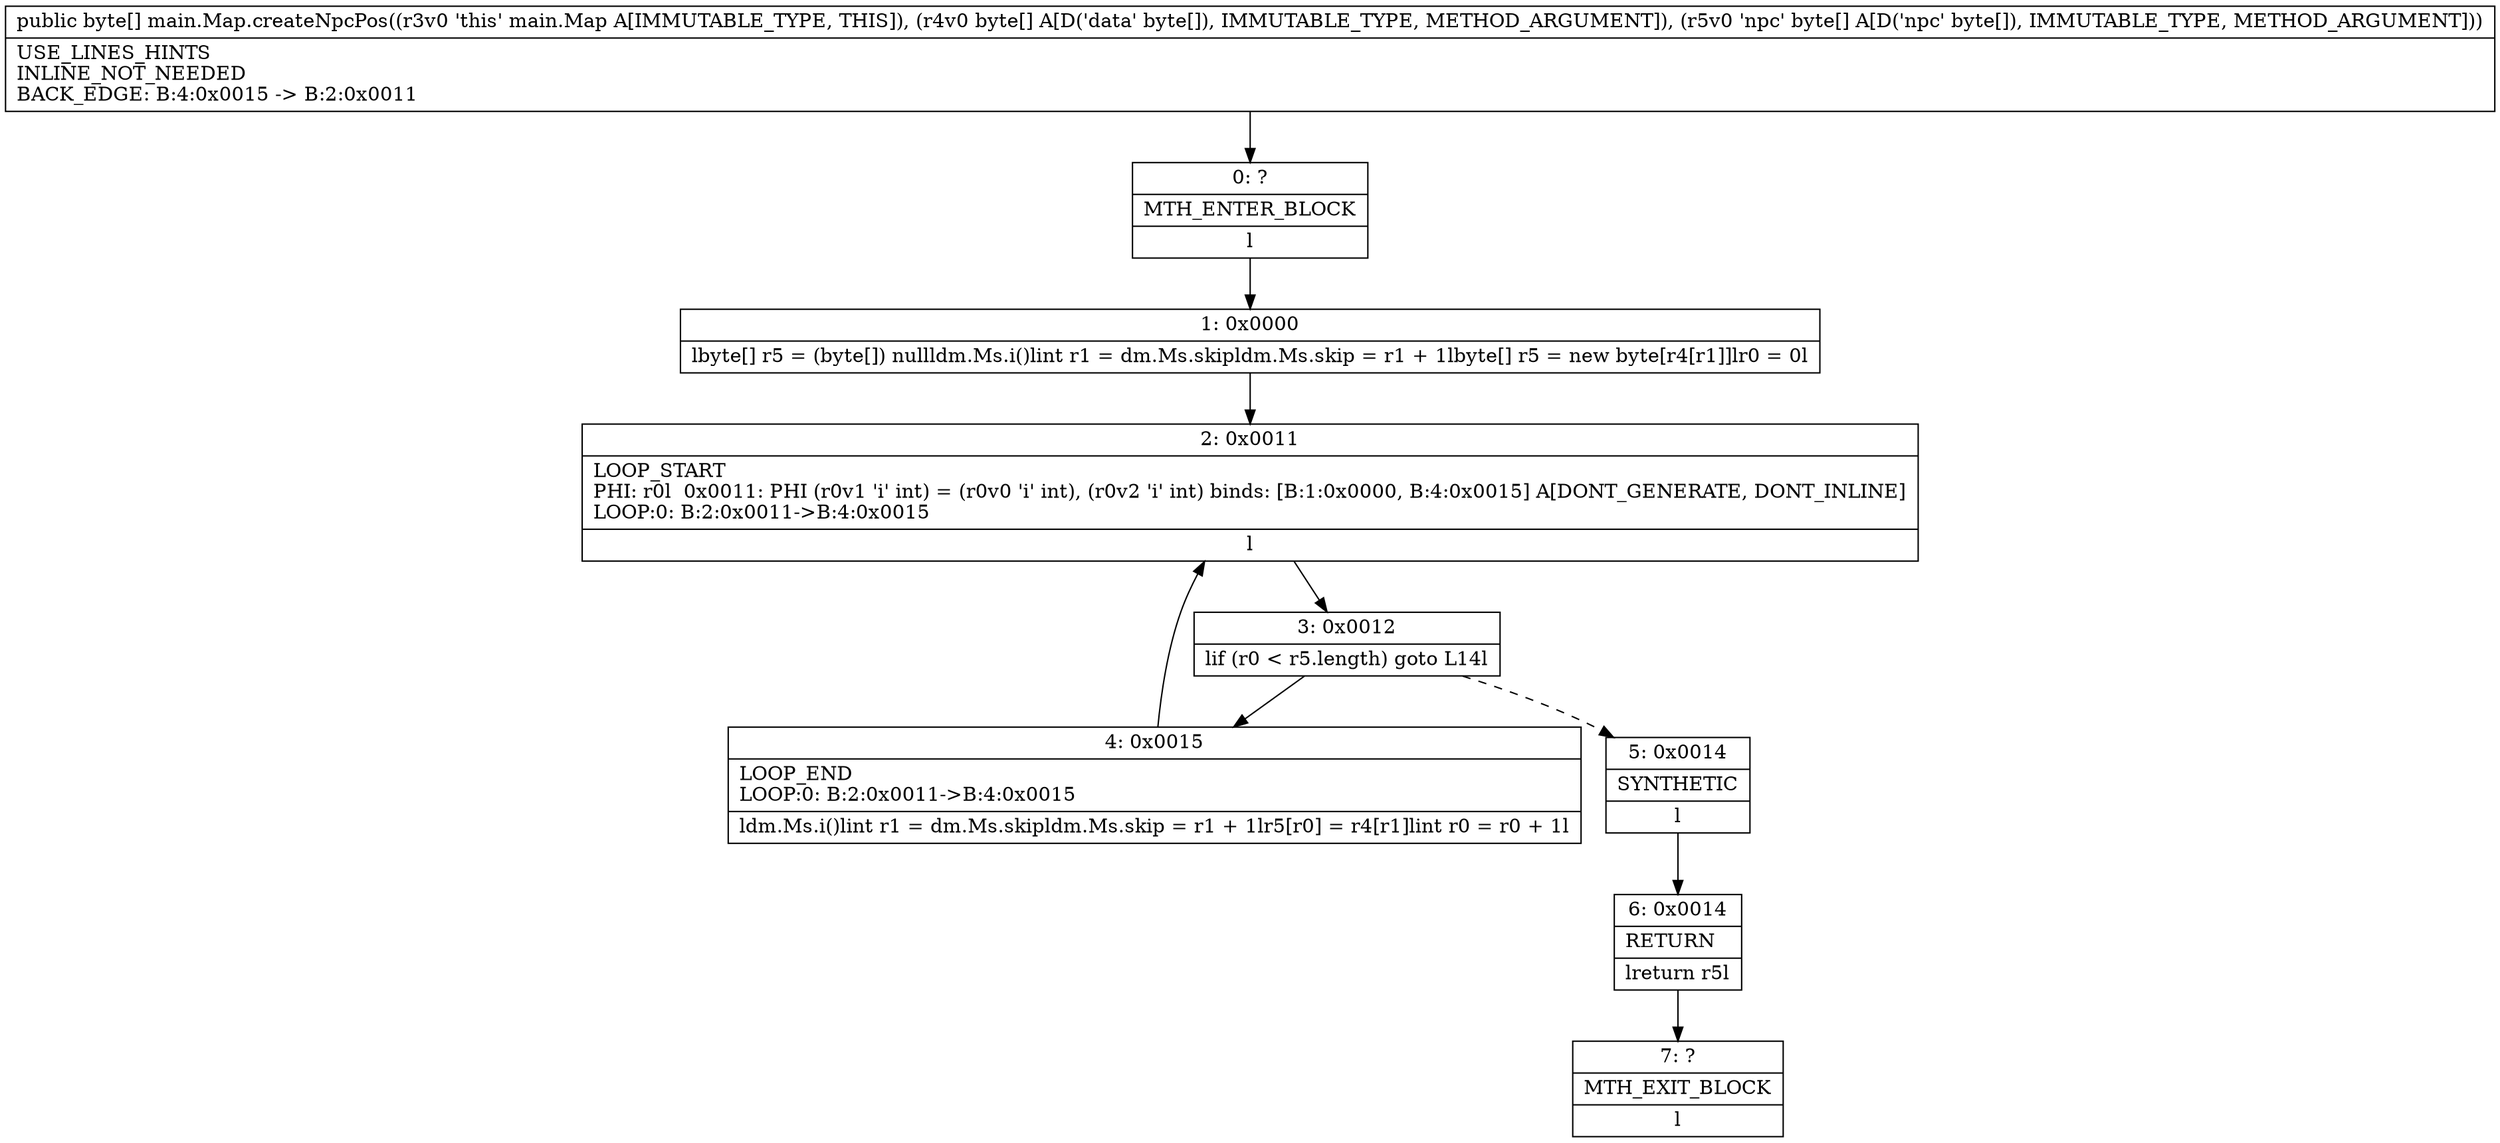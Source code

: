 digraph "CFG formain.Map.createNpcPos([B[B)[B" {
Node_0 [shape=record,label="{0\:\ ?|MTH_ENTER_BLOCK\l|l}"];
Node_1 [shape=record,label="{1\:\ 0x0000|lbyte[] r5 = (byte[]) nullldm.Ms.i()lint r1 = dm.Ms.skipldm.Ms.skip = r1 + 1lbyte[] r5 = new byte[r4[r1]]lr0 = 0l}"];
Node_2 [shape=record,label="{2\:\ 0x0011|LOOP_START\lPHI: r0l  0x0011: PHI (r0v1 'i' int) = (r0v0 'i' int), (r0v2 'i' int) binds: [B:1:0x0000, B:4:0x0015] A[DONT_GENERATE, DONT_INLINE]\lLOOP:0: B:2:0x0011\-\>B:4:0x0015\l|l}"];
Node_3 [shape=record,label="{3\:\ 0x0012|lif (r0 \< r5.length) goto L14l}"];
Node_4 [shape=record,label="{4\:\ 0x0015|LOOP_END\lLOOP:0: B:2:0x0011\-\>B:4:0x0015\l|ldm.Ms.i()lint r1 = dm.Ms.skipldm.Ms.skip = r1 + 1lr5[r0] = r4[r1]lint r0 = r0 + 1l}"];
Node_5 [shape=record,label="{5\:\ 0x0014|SYNTHETIC\l|l}"];
Node_6 [shape=record,label="{6\:\ 0x0014|RETURN\l|lreturn r5l}"];
Node_7 [shape=record,label="{7\:\ ?|MTH_EXIT_BLOCK\l|l}"];
MethodNode[shape=record,label="{public byte[] main.Map.createNpcPos((r3v0 'this' main.Map A[IMMUTABLE_TYPE, THIS]), (r4v0 byte[] A[D('data' byte[]), IMMUTABLE_TYPE, METHOD_ARGUMENT]), (r5v0 'npc' byte[] A[D('npc' byte[]), IMMUTABLE_TYPE, METHOD_ARGUMENT]))  | USE_LINES_HINTS\lINLINE_NOT_NEEDED\lBACK_EDGE: B:4:0x0015 \-\> B:2:0x0011\l}"];
MethodNode -> Node_0;
Node_0 -> Node_1;
Node_1 -> Node_2;
Node_2 -> Node_3;
Node_3 -> Node_4;
Node_3 -> Node_5[style=dashed];
Node_4 -> Node_2;
Node_5 -> Node_6;
Node_6 -> Node_7;
}

